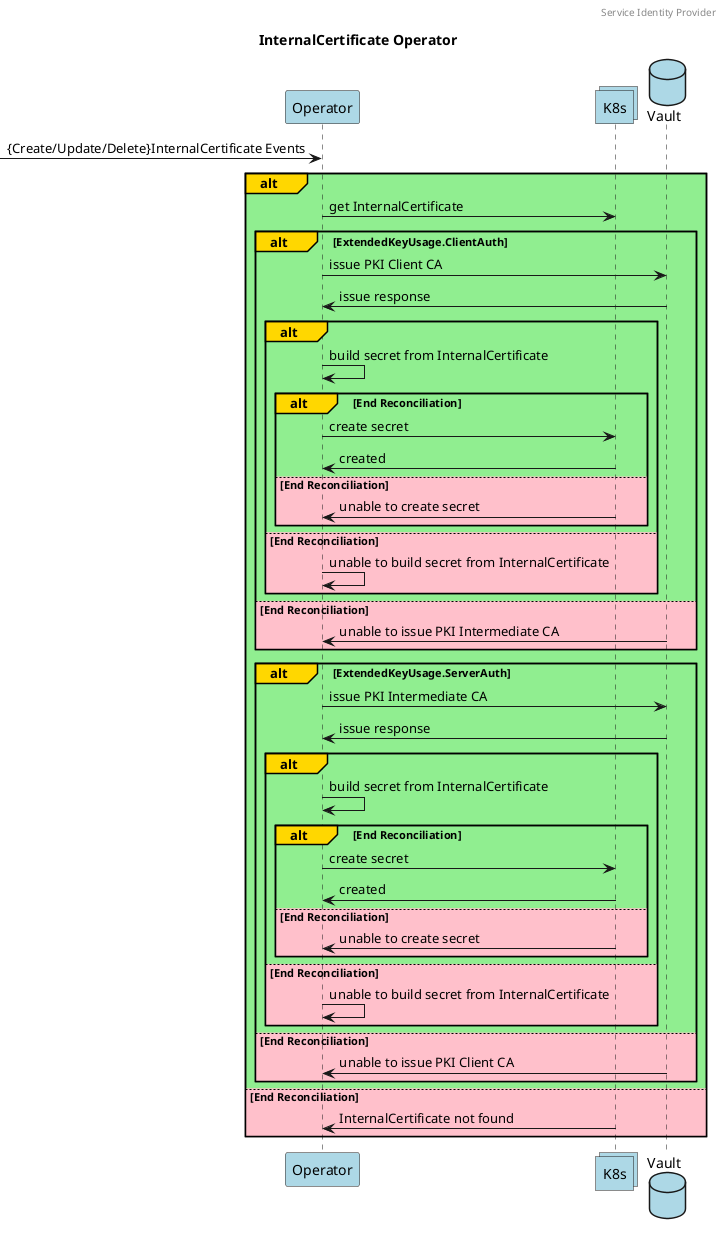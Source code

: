 @startuml InternalCertificate
participant Operator #LightBlue
collections K8s #LightBlue
database Vault #LightBlue

header Service Identity Provider

title InternalCertificate Operator

-> Operator : {Create/Update/Delete}InternalCertificate Events
    alt#Gold #LightGreen
        Operator -> K8s : get InternalCertificate
        alt#Gold #LightGreen ExtendedKeyUsage.ClientAuth
            Operator -> Vault : issue PKI Client CA
            Vault -> Operator : issue response
            alt#Gold #LightGreen
            Operator -> Operator : build secret from InternalCertificate
                alt#Gold #LightGreen End Reconciliation
                Operator -> K8s : create secret
                Operator <- K8s : created
                else #Pink End Reconciliation
                Operator <- K8s : unable to create secret
                end
            else #Pink End Reconciliation
            Operator -> Operator : unable to build secret from InternalCertificate
            end
        else #Pink End Reconciliation
            Vault -> Operator : unable to issue PKI Intermediate CA
        end
        alt#Gold #LightGreen ExtendedKeyUsage.ServerAuth
            Operator -> Vault : issue PKI Intermediate CA
            Vault -> Operator : issue response
            alt#Gold #LightGreen
            Operator -> Operator : build secret from InternalCertificate
                alt#Gold #LightGreen End Reconciliation
                Operator -> K8s : create secret
                Operator <- K8s : created
                else #Pink End Reconciliation
                Operator <- K8s : unable to create secret
                end
            else #Pink End Reconciliation
            Operator -> Operator : unable to build secret from InternalCertificate
            end
        else #Pink End Reconciliation
            Vault -> Operator : unable to issue PKI Client CA
        end
    else #Pink End Reconciliation
        K8s -> Operator : InternalCertificate not found
    end
@enduml